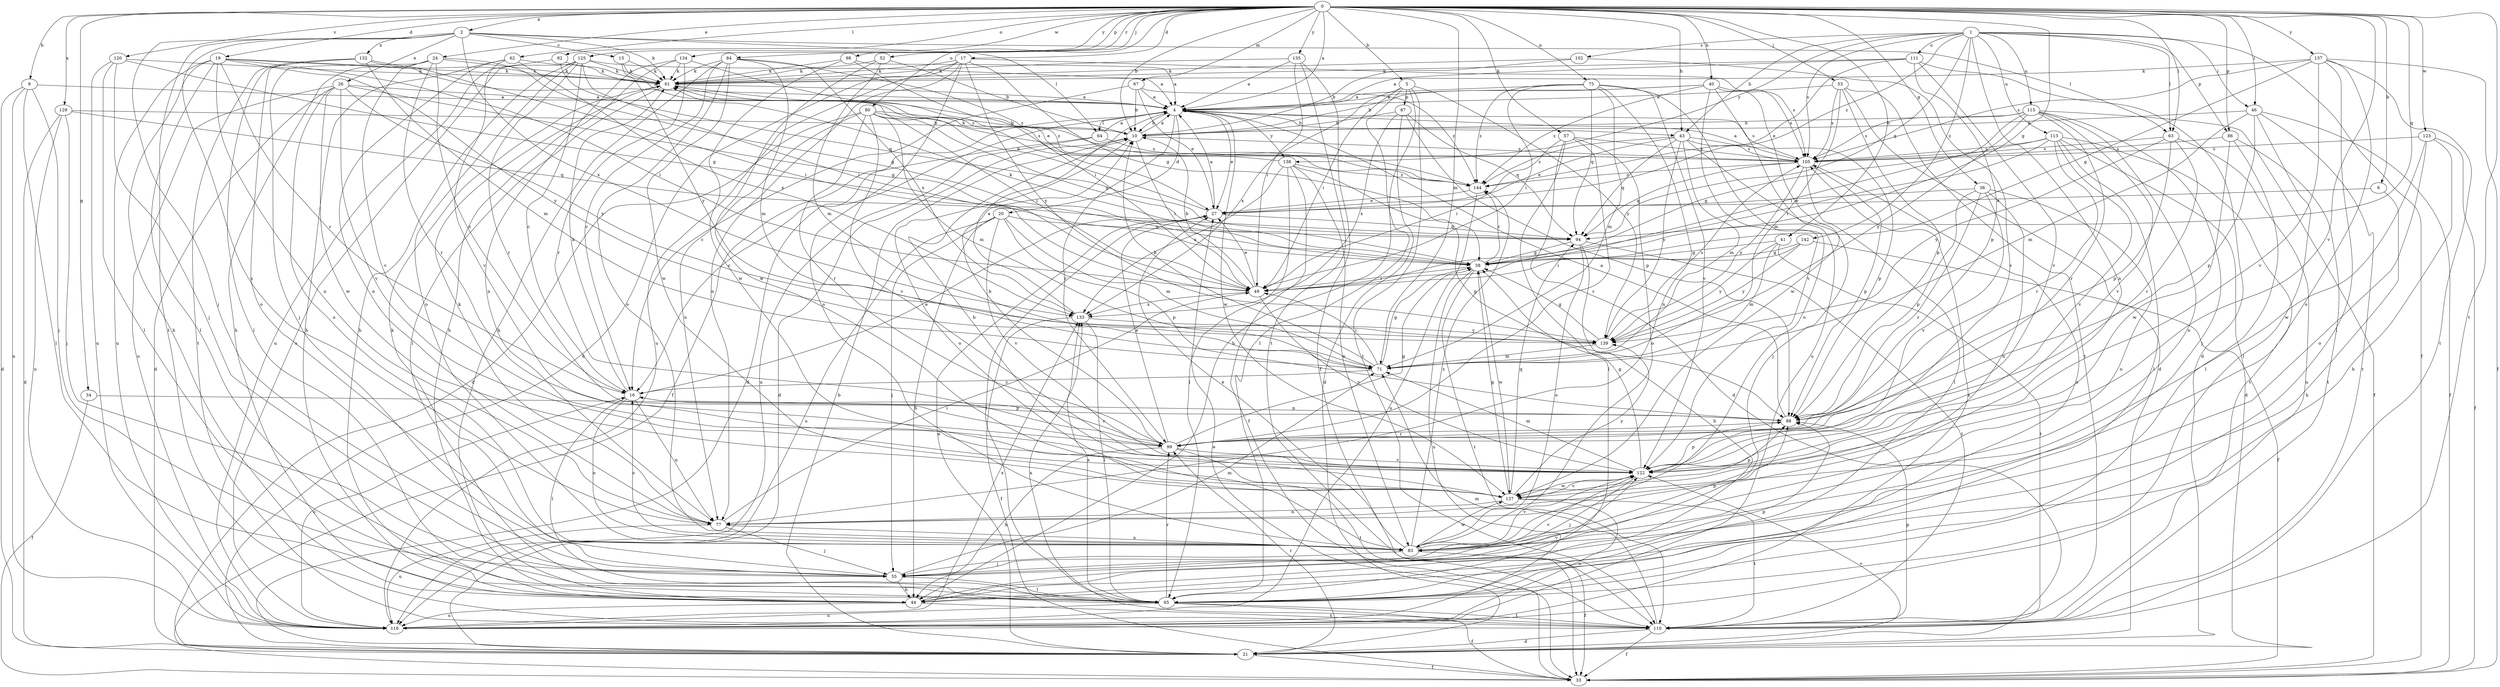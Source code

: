 strict digraph  {
0;
1;
2;
4;
5;
6;
9;
10;
15;
16;
17;
19;
20;
21;
24;
26;
27;
33;
34;
36;
38;
40;
41;
43;
44;
46;
49;
52;
53;
55;
57;
61;
62;
63;
64;
65;
67;
71;
75;
77;
80;
82;
83;
84;
86;
87;
88;
94;
98;
99;
102;
105;
110;
111;
113;
115;
116;
120;
122;
123;
125;
127;
129;
132;
133;
134;
135;
137;
138;
139;
142;
144;
0 -> 2  [label=a];
0 -> 4  [label=a];
0 -> 5  [label=b];
0 -> 6  [label=b];
0 -> 9  [label=b];
0 -> 10  [label=b];
0 -> 17  [label=d];
0 -> 19  [label=d];
0 -> 24  [label=e];
0 -> 34  [label=g];
0 -> 36  [label=g];
0 -> 38  [label=g];
0 -> 40  [label=h];
0 -> 41  [label=h];
0 -> 43  [label=h];
0 -> 46  [label=i];
0 -> 52  [label=j];
0 -> 53  [label=j];
0 -> 57  [label=k];
0 -> 62  [label=l];
0 -> 63  [label=l];
0 -> 67  [label=m];
0 -> 71  [label=m];
0 -> 75  [label=n];
0 -> 80  [label=o];
0 -> 82  [label=o];
0 -> 84  [label=p];
0 -> 86  [label=p];
0 -> 94  [label=q];
0 -> 98  [label=r];
0 -> 110  [label=t];
0 -> 120  [label=v];
0 -> 122  [label=v];
0 -> 123  [label=w];
0 -> 125  [label=w];
0 -> 129  [label=x];
0 -> 134  [label=y];
0 -> 135  [label=y];
0 -> 137  [label=y];
1 -> 33  [label=f];
1 -> 43  [label=h];
1 -> 46  [label=i];
1 -> 63  [label=l];
1 -> 77  [label=n];
1 -> 86  [label=p];
1 -> 94  [label=q];
1 -> 102  [label=s];
1 -> 105  [label=s];
1 -> 111  [label=u];
1 -> 113  [label=u];
1 -> 115  [label=u];
1 -> 138  [label=y];
1 -> 142  [label=z];
1 -> 144  [label=z];
2 -> 15  [label=c];
2 -> 26  [label=e];
2 -> 55  [label=j];
2 -> 61  [label=k];
2 -> 63  [label=l];
2 -> 64  [label=l];
2 -> 77  [label=n];
2 -> 110  [label=t];
2 -> 132  [label=x];
2 -> 133  [label=x];
4 -> 10  [label=b];
4 -> 20  [label=d];
4 -> 21  [label=d];
4 -> 27  [label=e];
4 -> 33  [label=f];
4 -> 43  [label=h];
4 -> 64  [label=l];
4 -> 99  [label=r];
4 -> 105  [label=s];
4 -> 127  [label=w];
4 -> 138  [label=y];
5 -> 44  [label=h];
5 -> 49  [label=i];
5 -> 65  [label=l];
5 -> 87  [label=p];
5 -> 110  [label=t];
5 -> 133  [label=x];
5 -> 139  [label=y];
6 -> 27  [label=e];
6 -> 44  [label=h];
9 -> 4  [label=a];
9 -> 21  [label=d];
9 -> 55  [label=j];
9 -> 65  [label=l];
9 -> 116  [label=u];
10 -> 4  [label=a];
10 -> 21  [label=d];
10 -> 49  [label=i];
10 -> 83  [label=o];
10 -> 105  [label=s];
15 -> 61  [label=k];
15 -> 139  [label=y];
15 -> 144  [label=z];
16 -> 27  [label=e];
16 -> 61  [label=k];
16 -> 65  [label=l];
16 -> 77  [label=n];
16 -> 83  [label=o];
16 -> 88  [label=p];
17 -> 21  [label=d];
17 -> 38  [label=g];
17 -> 61  [label=k];
17 -> 77  [label=n];
17 -> 83  [label=o];
17 -> 105  [label=s];
17 -> 116  [label=u];
17 -> 139  [label=y];
19 -> 4  [label=a];
19 -> 16  [label=c];
19 -> 44  [label=h];
19 -> 49  [label=i];
19 -> 61  [label=k];
19 -> 65  [label=l];
19 -> 77  [label=n];
19 -> 116  [label=u];
19 -> 139  [label=y];
20 -> 44  [label=h];
20 -> 55  [label=j];
20 -> 71  [label=m];
20 -> 88  [label=p];
20 -> 94  [label=q];
20 -> 116  [label=u];
20 -> 122  [label=v];
21 -> 10  [label=b];
21 -> 27  [label=e];
21 -> 33  [label=f];
21 -> 99  [label=r];
21 -> 122  [label=v];
24 -> 16  [label=c];
24 -> 38  [label=g];
24 -> 44  [label=h];
24 -> 55  [label=j];
24 -> 61  [label=k];
24 -> 99  [label=r];
24 -> 122  [label=v];
26 -> 4  [label=a];
26 -> 21  [label=d];
26 -> 38  [label=g];
26 -> 83  [label=o];
26 -> 116  [label=u];
26 -> 122  [label=v];
26 -> 127  [label=w];
26 -> 139  [label=y];
27 -> 4  [label=a];
27 -> 61  [label=k];
27 -> 65  [label=l];
27 -> 94  [label=q];
33 -> 27  [label=e];
34 -> 33  [label=f];
34 -> 88  [label=p];
36 -> 27  [label=e];
36 -> 77  [label=n];
36 -> 83  [label=o];
36 -> 88  [label=p];
36 -> 99  [label=r];
36 -> 122  [label=v];
38 -> 49  [label=i];
38 -> 61  [label=k];
38 -> 110  [label=t];
38 -> 116  [label=u];
38 -> 127  [label=w];
38 -> 144  [label=z];
40 -> 4  [label=a];
40 -> 10  [label=b];
40 -> 105  [label=s];
40 -> 116  [label=u];
40 -> 122  [label=v];
40 -> 127  [label=w];
40 -> 144  [label=z];
41 -> 38  [label=g];
41 -> 71  [label=m];
41 -> 110  [label=t];
41 -> 139  [label=y];
43 -> 27  [label=e];
43 -> 55  [label=j];
43 -> 71  [label=m];
43 -> 88  [label=p];
43 -> 94  [label=q];
43 -> 105  [label=s];
43 -> 139  [label=y];
43 -> 144  [label=z];
44 -> 88  [label=p];
44 -> 110  [label=t];
44 -> 116  [label=u];
44 -> 122  [label=v];
46 -> 10  [label=b];
46 -> 33  [label=f];
46 -> 65  [label=l];
46 -> 71  [label=m];
46 -> 88  [label=p];
46 -> 110  [label=t];
49 -> 10  [label=b];
49 -> 27  [label=e];
49 -> 122  [label=v];
49 -> 133  [label=x];
52 -> 10  [label=b];
52 -> 61  [label=k];
52 -> 71  [label=m];
52 -> 127  [label=w];
53 -> 4  [label=a];
53 -> 21  [label=d];
53 -> 71  [label=m];
53 -> 88  [label=p];
53 -> 105  [label=s];
53 -> 110  [label=t];
55 -> 44  [label=h];
55 -> 61  [label=k];
55 -> 65  [label=l];
55 -> 71  [label=m];
55 -> 122  [label=v];
57 -> 21  [label=d];
57 -> 49  [label=i];
57 -> 65  [label=l];
57 -> 83  [label=o];
57 -> 99  [label=r];
57 -> 105  [label=s];
61 -> 4  [label=a];
61 -> 65  [label=l];
61 -> 144  [label=z];
62 -> 44  [label=h];
62 -> 61  [label=k];
62 -> 77  [label=n];
62 -> 122  [label=v];
62 -> 133  [label=x];
63 -> 88  [label=p];
63 -> 99  [label=r];
63 -> 105  [label=s];
63 -> 116  [label=u];
63 -> 139  [label=y];
64 -> 4  [label=a];
64 -> 16  [label=c];
64 -> 105  [label=s];
64 -> 116  [label=u];
65 -> 33  [label=f];
65 -> 99  [label=r];
65 -> 105  [label=s];
65 -> 110  [label=t];
65 -> 116  [label=u];
65 -> 133  [label=x];
67 -> 4  [label=a];
67 -> 10  [label=b];
67 -> 16  [label=c];
67 -> 27  [label=e];
67 -> 144  [label=z];
71 -> 10  [label=b];
71 -> 16  [label=c];
71 -> 38  [label=g];
71 -> 49  [label=i];
75 -> 4  [label=a];
75 -> 49  [label=i];
75 -> 71  [label=m];
75 -> 77  [label=n];
75 -> 83  [label=o];
75 -> 94  [label=q];
75 -> 122  [label=v];
75 -> 144  [label=z];
77 -> 49  [label=i];
77 -> 55  [label=j];
77 -> 61  [label=k];
77 -> 83  [label=o];
77 -> 116  [label=u];
80 -> 10  [label=b];
80 -> 21  [label=d];
80 -> 38  [label=g];
80 -> 49  [label=i];
80 -> 71  [label=m];
80 -> 77  [label=n];
80 -> 99  [label=r];
80 -> 105  [label=s];
80 -> 122  [label=v];
82 -> 61  [label=k];
82 -> 94  [label=q];
82 -> 116  [label=u];
83 -> 16  [label=c];
83 -> 27  [label=e];
83 -> 33  [label=f];
83 -> 55  [label=j];
83 -> 88  [label=p];
83 -> 122  [label=v];
83 -> 127  [label=w];
83 -> 144  [label=z];
84 -> 16  [label=c];
84 -> 44  [label=h];
84 -> 61  [label=k];
84 -> 71  [label=m];
84 -> 83  [label=o];
84 -> 127  [label=w];
84 -> 133  [label=x];
84 -> 144  [label=z];
86 -> 65  [label=l];
86 -> 105  [label=s];
86 -> 110  [label=t];
86 -> 127  [label=w];
87 -> 10  [label=b];
87 -> 21  [label=d];
87 -> 88  [label=p];
87 -> 94  [label=q];
87 -> 133  [label=x];
88 -> 4  [label=a];
88 -> 99  [label=r];
94 -> 38  [label=g];
94 -> 44  [label=h];
94 -> 83  [label=o];
94 -> 110  [label=t];
98 -> 4  [label=a];
98 -> 49  [label=i];
98 -> 61  [label=k];
98 -> 127  [label=w];
99 -> 10  [label=b];
99 -> 16  [label=c];
99 -> 27  [label=e];
99 -> 38  [label=g];
99 -> 44  [label=h];
99 -> 110  [label=t];
99 -> 122  [label=v];
102 -> 10  [label=b];
102 -> 61  [label=k];
102 -> 122  [label=v];
105 -> 4  [label=a];
105 -> 65  [label=l];
105 -> 88  [label=p];
105 -> 94  [label=q];
105 -> 139  [label=y];
105 -> 144  [label=z];
110 -> 21  [label=d];
110 -> 33  [label=f];
110 -> 71  [label=m];
110 -> 88  [label=p];
110 -> 133  [label=x];
111 -> 4  [label=a];
111 -> 21  [label=d];
111 -> 27  [label=e];
111 -> 61  [label=k];
111 -> 88  [label=p];
111 -> 122  [label=v];
113 -> 21  [label=d];
113 -> 38  [label=g];
113 -> 49  [label=i];
113 -> 65  [label=l];
113 -> 99  [label=r];
113 -> 105  [label=s];
113 -> 110  [label=t];
113 -> 122  [label=v];
115 -> 10  [label=b];
115 -> 33  [label=f];
115 -> 49  [label=i];
115 -> 55  [label=j];
115 -> 83  [label=o];
115 -> 99  [label=r];
115 -> 105  [label=s];
115 -> 122  [label=v];
115 -> 139  [label=y];
116 -> 16  [label=c];
116 -> 105  [label=s];
116 -> 133  [label=x];
120 -> 38  [label=g];
120 -> 55  [label=j];
120 -> 61  [label=k];
120 -> 65  [label=l];
120 -> 116  [label=u];
122 -> 38  [label=g];
122 -> 55  [label=j];
122 -> 71  [label=m];
122 -> 88  [label=p];
122 -> 127  [label=w];
123 -> 33  [label=f];
123 -> 44  [label=h];
123 -> 83  [label=o];
123 -> 105  [label=s];
123 -> 127  [label=w];
125 -> 4  [label=a];
125 -> 16  [label=c];
125 -> 44  [label=h];
125 -> 49  [label=i];
125 -> 61  [label=k];
125 -> 83  [label=o];
125 -> 99  [label=r];
125 -> 116  [label=u];
127 -> 10  [label=b];
127 -> 38  [label=g];
127 -> 77  [label=n];
127 -> 88  [label=p];
127 -> 94  [label=q];
127 -> 110  [label=t];
127 -> 116  [label=u];
127 -> 122  [label=v];
127 -> 139  [label=y];
129 -> 10  [label=b];
129 -> 21  [label=d];
129 -> 55  [label=j];
129 -> 94  [label=q];
129 -> 116  [label=u];
132 -> 49  [label=i];
132 -> 61  [label=k];
132 -> 65  [label=l];
132 -> 71  [label=m];
132 -> 83  [label=o];
132 -> 110  [label=t];
133 -> 4  [label=a];
133 -> 33  [label=f];
133 -> 65  [label=l];
133 -> 139  [label=y];
134 -> 27  [label=e];
134 -> 44  [label=h];
134 -> 61  [label=k];
134 -> 77  [label=n];
134 -> 99  [label=r];
135 -> 4  [label=a];
135 -> 33  [label=f];
135 -> 49  [label=i];
135 -> 61  [label=k];
135 -> 110  [label=t];
137 -> 33  [label=f];
137 -> 38  [label=g];
137 -> 61  [label=k];
137 -> 65  [label=l];
137 -> 83  [label=o];
137 -> 105  [label=s];
137 -> 110  [label=t];
137 -> 122  [label=v];
138 -> 33  [label=f];
138 -> 61  [label=k];
138 -> 65  [label=l];
138 -> 83  [label=o];
138 -> 88  [label=p];
138 -> 133  [label=x];
138 -> 144  [label=z];
139 -> 38  [label=g];
139 -> 71  [label=m];
139 -> 105  [label=s];
142 -> 33  [label=f];
142 -> 38  [label=g];
142 -> 49  [label=i];
142 -> 139  [label=y];
144 -> 27  [label=e];
144 -> 116  [label=u];
}
